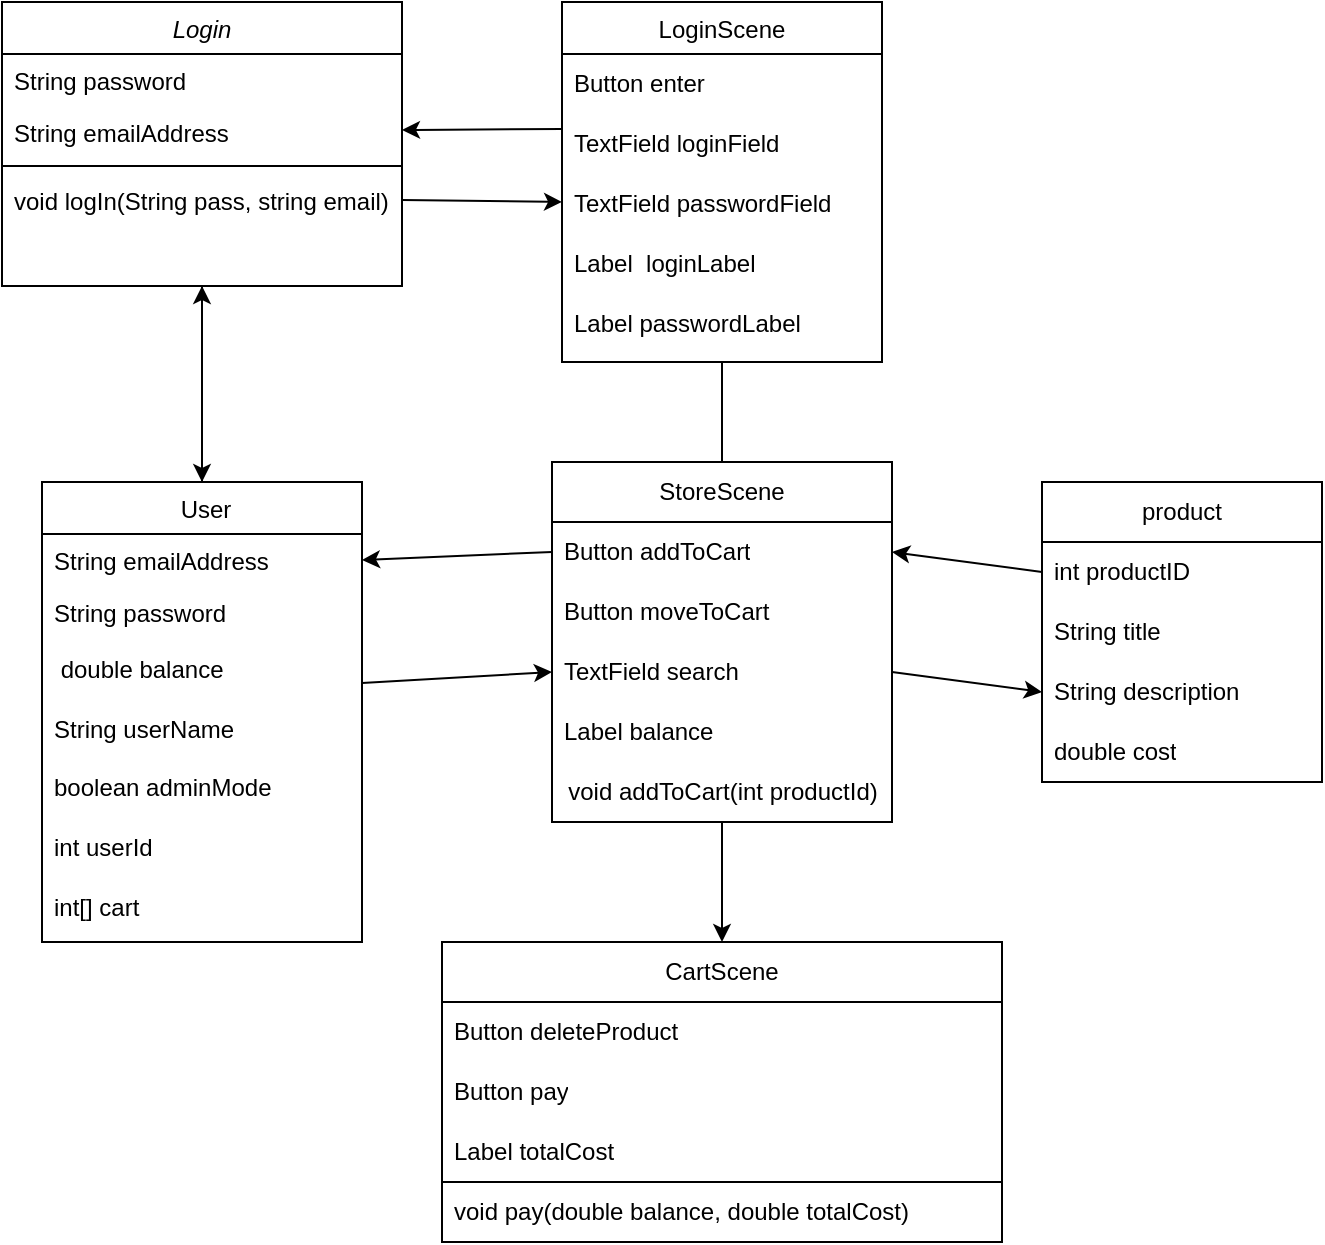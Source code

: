 <mxfile version="20.8.4" type="device"><diagram id="C5RBs43oDa-KdzZeNtuy" name="Page-1"><mxGraphModel dx="1386" dy="767" grid="1" gridSize="10" guides="1" tooltips="1" connect="1" arrows="1" fold="1" page="1" pageScale="1" pageWidth="827" pageHeight="1169" math="0" shadow="0"><root><mxCell id="WIyWlLk6GJQsqaUBKTNV-0"/><mxCell id="WIyWlLk6GJQsqaUBKTNV-1" parent="WIyWlLk6GJQsqaUBKTNV-0"/><mxCell id="EAixmxhTCROBz0t8LnZn-45" style="edgeStyle=none;rounded=0;orthogonalLoop=1;jettySize=auto;html=1;entryX=0.5;entryY=0;entryDx=0;entryDy=0;exitX=0.5;exitY=1;exitDx=0;exitDy=0;" edge="1" parent="WIyWlLk6GJQsqaUBKTNV-1" source="zkfFHV4jXpPFQw0GAbJ--0" target="zkfFHV4jXpPFQw0GAbJ--6"><mxGeometry relative="1" as="geometry"><mxPoint x="130" y="180" as="sourcePoint"/></mxGeometry></mxCell><mxCell id="zkfFHV4jXpPFQw0GAbJ--0" value="Login" style="swimlane;fontStyle=2;align=center;verticalAlign=top;childLayout=stackLayout;horizontal=1;startSize=26;horizontalStack=0;resizeParent=1;resizeLast=0;collapsible=1;marginBottom=0;rounded=0;shadow=0;strokeWidth=1;" parent="WIyWlLk6GJQsqaUBKTNV-1" vertex="1"><mxGeometry x="80" y="40" width="200" height="142" as="geometry"><mxRectangle x="230" y="140" width="160" height="26" as="alternateBounds"/></mxGeometry></mxCell><mxCell id="zkfFHV4jXpPFQw0GAbJ--1" value="String password" style="text;align=left;verticalAlign=top;spacingLeft=4;spacingRight=4;overflow=hidden;rotatable=0;points=[[0,0.5],[1,0.5]];portConstraint=eastwest;" parent="zkfFHV4jXpPFQw0GAbJ--0" vertex="1"><mxGeometry y="26" width="200" height="26" as="geometry"/></mxCell><mxCell id="zkfFHV4jXpPFQw0GAbJ--3" value="String emailAddress" style="text;align=left;verticalAlign=top;spacingLeft=4;spacingRight=4;overflow=hidden;rotatable=0;points=[[0,0.5],[1,0.5]];portConstraint=eastwest;rounded=0;shadow=0;html=0;" parent="zkfFHV4jXpPFQw0GAbJ--0" vertex="1"><mxGeometry y="52" width="200" height="26" as="geometry"/></mxCell><mxCell id="zkfFHV4jXpPFQw0GAbJ--4" value="" style="line;html=1;strokeWidth=1;align=left;verticalAlign=middle;spacingTop=-1;spacingLeft=3;spacingRight=3;rotatable=0;labelPosition=right;points=[];portConstraint=eastwest;" parent="zkfFHV4jXpPFQw0GAbJ--0" vertex="1"><mxGeometry y="78" width="200" height="8" as="geometry"/></mxCell><mxCell id="zkfFHV4jXpPFQw0GAbJ--5" value="void logIn(String pass, string email)&#10;" style="text;align=left;verticalAlign=top;spacingLeft=4;spacingRight=4;overflow=hidden;rotatable=0;points=[[0,0.5],[1,0.5]];portConstraint=eastwest;" parent="zkfFHV4jXpPFQw0GAbJ--0" vertex="1"><mxGeometry y="86" width="200" height="26" as="geometry"/></mxCell><mxCell id="EAixmxhTCROBz0t8LnZn-46" style="edgeStyle=none;rounded=0;orthogonalLoop=1;jettySize=auto;html=1;exitX=0.5;exitY=0;exitDx=0;exitDy=0;entryX=0.5;entryY=1;entryDx=0;entryDy=0;" edge="1" parent="WIyWlLk6GJQsqaUBKTNV-1" source="zkfFHV4jXpPFQw0GAbJ--6" target="zkfFHV4jXpPFQw0GAbJ--0"><mxGeometry relative="1" as="geometry"><mxPoint x="160" y="180" as="targetPoint"/></mxGeometry></mxCell><mxCell id="zkfFHV4jXpPFQw0GAbJ--6" value="User" style="swimlane;fontStyle=0;align=center;verticalAlign=top;childLayout=stackLayout;horizontal=1;startSize=26;horizontalStack=0;resizeParent=1;resizeLast=0;collapsible=1;marginBottom=0;rounded=0;shadow=0;strokeWidth=1;spacingLeft=4;" parent="WIyWlLk6GJQsqaUBKTNV-1" vertex="1"><mxGeometry x="100" y="280" width="160" height="230" as="geometry"><mxRectangle x="130" y="380" width="160" height="26" as="alternateBounds"/></mxGeometry></mxCell><mxCell id="zkfFHV4jXpPFQw0GAbJ--7" value="String emailAddress" style="text;align=left;verticalAlign=top;spacingLeft=4;spacingRight=4;overflow=hidden;rotatable=0;points=[[0,0.5],[1,0.5]];portConstraint=eastwest;" parent="zkfFHV4jXpPFQw0GAbJ--6" vertex="1"><mxGeometry y="26" width="160" height="26" as="geometry"/></mxCell><mxCell id="zkfFHV4jXpPFQw0GAbJ--8" value="String password" style="text;align=left;verticalAlign=top;spacingLeft=4;spacingRight=4;overflow=hidden;rotatable=0;points=[[0,0.5],[1,0.5]];portConstraint=eastwest;rounded=0;shadow=0;html=0;" parent="zkfFHV4jXpPFQw0GAbJ--6" vertex="1"><mxGeometry y="52" width="160" height="26" as="geometry"/></mxCell><mxCell id="EAixmxhTCROBz0t8LnZn-5" value=" double balance" style="text;strokeColor=none;fillColor=none;align=left;verticalAlign=middle;rounded=0;spacingLeft=4;" vertex="1" parent="zkfFHV4jXpPFQw0GAbJ--6"><mxGeometry y="78" width="160" height="30" as="geometry"/></mxCell><mxCell id="EAixmxhTCROBz0t8LnZn-6" value="String userName" style="text;strokeColor=none;fillColor=none;align=left;verticalAlign=middle;rounded=0;spacingLeft=4;" vertex="1" parent="zkfFHV4jXpPFQw0GAbJ--6"><mxGeometry y="108" width="160" height="30" as="geometry"/></mxCell><mxCell id="EAixmxhTCROBz0t8LnZn-7" value="boolean adminMode" style="text;html=1;strokeColor=none;fillColor=none;align=left;verticalAlign=middle;whiteSpace=wrap;rounded=0;labelBorderColor=none;spacingLeft=4;" vertex="1" parent="zkfFHV4jXpPFQw0GAbJ--6"><mxGeometry y="138" width="160" height="30" as="geometry"/></mxCell><mxCell id="EAixmxhTCROBz0t8LnZn-20" value="int userId" style="text;html=1;align=left;verticalAlign=middle;resizable=0;points=[];autosize=1;strokeColor=none;fillColor=none;spacingLeft=4;" vertex="1" parent="zkfFHV4jXpPFQw0GAbJ--6"><mxGeometry y="168" width="160" height="30" as="geometry"/></mxCell><mxCell id="EAixmxhTCROBz0t8LnZn-26" value="int[] cart" style="text;html=1;align=left;verticalAlign=middle;resizable=0;points=[];autosize=1;strokeColor=none;fillColor=none;spacingLeft=4;" vertex="1" parent="zkfFHV4jXpPFQw0GAbJ--6"><mxGeometry y="198" width="160" height="30" as="geometry"/></mxCell><mxCell id="EAixmxhTCROBz0t8LnZn-29" style="edgeStyle=none;rounded=0;orthogonalLoop=1;jettySize=auto;html=1;exitX=0.5;exitY=1;exitDx=0;exitDy=0;" edge="1" parent="WIyWlLk6GJQsqaUBKTNV-1" source="zkfFHV4jXpPFQw0GAbJ--17"><mxGeometry relative="1" as="geometry"><mxPoint x="440" y="280" as="targetPoint"/></mxGeometry></mxCell><mxCell id="zkfFHV4jXpPFQw0GAbJ--17" value="LoginScene" style="swimlane;fontStyle=0;align=center;verticalAlign=top;childLayout=stackLayout;horizontal=1;startSize=26;horizontalStack=0;resizeParent=1;resizeLast=0;collapsible=1;marginBottom=0;rounded=0;shadow=0;strokeWidth=1;" parent="WIyWlLk6GJQsqaUBKTNV-1" vertex="1"><mxGeometry x="360" y="40" width="160" height="180" as="geometry"><mxRectangle x="550" y="140" width="160" height="26" as="alternateBounds"/></mxGeometry></mxCell><mxCell id="EAixmxhTCROBz0t8LnZn-10" value="Button enter" style="text;html=1;strokeColor=none;fillColor=none;align=left;verticalAlign=middle;whiteSpace=wrap;rounded=0;labelBorderColor=none;spacingLeft=4;" vertex="1" parent="zkfFHV4jXpPFQw0GAbJ--17"><mxGeometry y="26" width="160" height="30" as="geometry"/></mxCell><mxCell id="EAixmxhTCROBz0t8LnZn-11" value="TextField loginField" style="text;html=1;strokeColor=none;fillColor=none;align=left;verticalAlign=middle;whiteSpace=wrap;rounded=0;labelBorderColor=none;spacingLeft=4;" vertex="1" parent="zkfFHV4jXpPFQw0GAbJ--17"><mxGeometry y="56" width="160" height="30" as="geometry"/></mxCell><mxCell id="EAixmxhTCROBz0t8LnZn-12" value="TextField passwordField" style="text;html=1;align=left;verticalAlign=middle;resizable=0;points=[];autosize=1;strokeColor=none;fillColor=none;spacingLeft=4;" vertex="1" parent="zkfFHV4jXpPFQw0GAbJ--17"><mxGeometry y="86" width="160" height="30" as="geometry"/></mxCell><mxCell id="EAixmxhTCROBz0t8LnZn-13" value="Label&amp;nbsp; loginLabel" style="text;html=1;align=left;verticalAlign=middle;resizable=0;points=[];autosize=1;strokeColor=none;fillColor=none;spacingLeft=4;" vertex="1" parent="zkfFHV4jXpPFQw0GAbJ--17"><mxGeometry y="116" width="160" height="30" as="geometry"/></mxCell><mxCell id="EAixmxhTCROBz0t8LnZn-14" value="Label passwordLabel" style="text;html=1;strokeColor=none;fillColor=none;align=left;verticalAlign=middle;whiteSpace=wrap;rounded=0;labelBorderColor=none;spacingLeft=4;" vertex="1" parent="zkfFHV4jXpPFQw0GAbJ--17"><mxGeometry y="146" width="160" height="30" as="geometry"/></mxCell><mxCell id="EAixmxhTCROBz0t8LnZn-16" value="StoreScene" style="swimlane;fontStyle=0;childLayout=stackLayout;horizontal=1;startSize=30;horizontalStack=0;resizeParent=1;resizeParentMax=0;resizeLast=0;collapsible=1;marginBottom=0;whiteSpace=wrap;html=1;labelBorderColor=none;" vertex="1" parent="WIyWlLk6GJQsqaUBKTNV-1"><mxGeometry x="355" y="270" width="170" height="180" as="geometry"/></mxCell><mxCell id="EAixmxhTCROBz0t8LnZn-17" value="Button addToCart" style="text;strokeColor=none;fillColor=none;align=left;verticalAlign=middle;spacingLeft=4;spacingRight=4;overflow=hidden;points=[[0,0.5],[1,0.5]];portConstraint=eastwest;rotatable=0;whiteSpace=wrap;html=1;labelBorderColor=none;" vertex="1" parent="EAixmxhTCROBz0t8LnZn-16"><mxGeometry y="30" width="170" height="30" as="geometry"/></mxCell><mxCell id="EAixmxhTCROBz0t8LnZn-42" value="Button moveToCart" style="text;html=1;align=left;verticalAlign=middle;resizable=0;points=[];autosize=1;strokeColor=none;fillColor=none;spacingLeft=4;" vertex="1" parent="EAixmxhTCROBz0t8LnZn-16"><mxGeometry y="60" width="170" height="30" as="geometry"/></mxCell><mxCell id="EAixmxhTCROBz0t8LnZn-18" value="TextField search" style="text;strokeColor=none;fillColor=none;align=left;verticalAlign=middle;spacingLeft=4;spacingRight=4;overflow=hidden;points=[[0,0.5],[1,0.5]];portConstraint=eastwest;rotatable=0;whiteSpace=wrap;html=1;labelBorderColor=none;" vertex="1" parent="EAixmxhTCROBz0t8LnZn-16"><mxGeometry y="90" width="170" height="30" as="geometry"/></mxCell><mxCell id="EAixmxhTCROBz0t8LnZn-19" value="Label balance" style="text;strokeColor=none;fillColor=none;align=left;verticalAlign=middle;spacingLeft=4;spacingRight=4;overflow=hidden;points=[[0,0.5],[1,0.5]];portConstraint=eastwest;rotatable=0;whiteSpace=wrap;html=1;labelBorderColor=none;" vertex="1" parent="EAixmxhTCROBz0t8LnZn-16"><mxGeometry y="120" width="170" height="30" as="geometry"/></mxCell><mxCell id="EAixmxhTCROBz0t8LnZn-32" value="void addToCart(int productId)" style="text;html=1;align=center;verticalAlign=middle;resizable=0;points=[];autosize=1;strokeColor=none;fillColor=none;labelBorderColor=none;rotation=0;" vertex="1" parent="EAixmxhTCROBz0t8LnZn-16"><mxGeometry y="150" width="170" height="30" as="geometry"/></mxCell><mxCell id="EAixmxhTCROBz0t8LnZn-28" style="edgeStyle=none;rounded=0;orthogonalLoop=1;jettySize=auto;html=1;exitX=0;exitY=0.25;exitDx=0;exitDy=0;" edge="1" parent="WIyWlLk6GJQsqaUBKTNV-1" source="EAixmxhTCROBz0t8LnZn-11"><mxGeometry relative="1" as="geometry"><mxPoint x="280" y="104" as="targetPoint"/></mxGeometry></mxCell><mxCell id="EAixmxhTCROBz0t8LnZn-30" style="edgeStyle=none;rounded=0;orthogonalLoop=1;jettySize=auto;html=1;exitX=0;exitY=0.5;exitDx=0;exitDy=0;entryX=1;entryY=0.5;entryDx=0;entryDy=0;" edge="1" parent="WIyWlLk6GJQsqaUBKTNV-1" source="EAixmxhTCROBz0t8LnZn-17" target="zkfFHV4jXpPFQw0GAbJ--7"><mxGeometry relative="1" as="geometry"><mxPoint x="240" y="325" as="targetPoint"/></mxGeometry></mxCell><mxCell id="EAixmxhTCROBz0t8LnZn-31" style="edgeStyle=none;rounded=0;orthogonalLoop=1;jettySize=auto;html=1;exitX=1;exitY=0.75;exitDx=0;exitDy=0;entryX=0;entryY=0.5;entryDx=0;entryDy=0;" edge="1" parent="WIyWlLk6GJQsqaUBKTNV-1" source="EAixmxhTCROBz0t8LnZn-5" target="EAixmxhTCROBz0t8LnZn-18"><mxGeometry relative="1" as="geometry"/></mxCell><mxCell id="EAixmxhTCROBz0t8LnZn-35" value="product" style="swimlane;fontStyle=0;childLayout=stackLayout;horizontal=1;startSize=30;horizontalStack=0;resizeParent=1;resizeParentMax=0;resizeLast=0;collapsible=1;marginBottom=0;whiteSpace=wrap;html=1;labelBorderColor=none;" vertex="1" parent="WIyWlLk6GJQsqaUBKTNV-1"><mxGeometry x="600" y="280" width="140" height="150" as="geometry"/></mxCell><mxCell id="EAixmxhTCROBz0t8LnZn-36" value="int productID" style="text;strokeColor=none;fillColor=none;align=left;verticalAlign=middle;spacingLeft=4;spacingRight=4;overflow=hidden;points=[[0,0.5],[1,0.5]];portConstraint=eastwest;rotatable=0;whiteSpace=wrap;html=1;labelBorderColor=none;" vertex="1" parent="EAixmxhTCROBz0t8LnZn-35"><mxGeometry y="30" width="140" height="30" as="geometry"/></mxCell><mxCell id="EAixmxhTCROBz0t8LnZn-39" value="String title" style="text;html=1;align=left;verticalAlign=middle;resizable=0;points=[];autosize=1;strokeColor=none;fillColor=none;spacingLeft=4;" vertex="1" parent="EAixmxhTCROBz0t8LnZn-35"><mxGeometry y="60" width="140" height="30" as="geometry"/></mxCell><mxCell id="EAixmxhTCROBz0t8LnZn-38" value="String description" style="text;strokeColor=none;fillColor=none;align=left;verticalAlign=middle;spacingLeft=4;spacingRight=4;overflow=hidden;points=[[0,0.5],[1,0.5]];portConstraint=eastwest;rotatable=0;whiteSpace=wrap;html=1;labelBorderColor=none;" vertex="1" parent="EAixmxhTCROBz0t8LnZn-35"><mxGeometry y="90" width="140" height="30" as="geometry"/></mxCell><mxCell id="EAixmxhTCROBz0t8LnZn-37" value="double cost" style="text;strokeColor=none;fillColor=none;align=left;verticalAlign=middle;spacingLeft=4;spacingRight=4;overflow=hidden;points=[[0,0.5],[1,0.5]];portConstraint=eastwest;rotatable=0;whiteSpace=wrap;html=1;labelBorderColor=none;" vertex="1" parent="EAixmxhTCROBz0t8LnZn-35"><mxGeometry y="120" width="140" height="30" as="geometry"/></mxCell><mxCell id="EAixmxhTCROBz0t8LnZn-40" style="edgeStyle=none;rounded=0;orthogonalLoop=1;jettySize=auto;html=1;exitX=0;exitY=0.5;exitDx=0;exitDy=0;entryX=1;entryY=0.5;entryDx=0;entryDy=0;" edge="1" parent="WIyWlLk6GJQsqaUBKTNV-1" source="EAixmxhTCROBz0t8LnZn-36" target="EAixmxhTCROBz0t8LnZn-17"><mxGeometry relative="1" as="geometry"/></mxCell><mxCell id="EAixmxhTCROBz0t8LnZn-41" style="edgeStyle=none;rounded=0;orthogonalLoop=1;jettySize=auto;html=1;exitX=1;exitY=0.5;exitDx=0;exitDy=0;entryX=0;entryY=0.5;entryDx=0;entryDy=0;" edge="1" parent="WIyWlLk6GJQsqaUBKTNV-1" source="EAixmxhTCROBz0t8LnZn-18" target="EAixmxhTCROBz0t8LnZn-38"><mxGeometry relative="1" as="geometry"/></mxCell><mxCell id="EAixmxhTCROBz0t8LnZn-44" style="edgeStyle=none;rounded=0;orthogonalLoop=1;jettySize=auto;html=1;exitX=1;exitY=0.5;exitDx=0;exitDy=0;" edge="1" parent="WIyWlLk6GJQsqaUBKTNV-1" source="zkfFHV4jXpPFQw0GAbJ--5" target="EAixmxhTCROBz0t8LnZn-12"><mxGeometry relative="1" as="geometry"/></mxCell><mxCell id="EAixmxhTCROBz0t8LnZn-48" value="CartScene" style="swimlane;fontStyle=0;childLayout=stackLayout;horizontal=1;startSize=30;horizontalStack=0;resizeParent=1;resizeParentMax=0;resizeLast=0;collapsible=1;marginBottom=0;whiteSpace=wrap;html=1;labelBorderColor=none;" vertex="1" parent="WIyWlLk6GJQsqaUBKTNV-1"><mxGeometry x="300" y="510" width="280" height="150" as="geometry"><mxRectangle x="355" y="510" width="100" height="30" as="alternateBounds"/></mxGeometry></mxCell><mxCell id="EAixmxhTCROBz0t8LnZn-49" value="Button deleteProduct" style="text;strokeColor=none;fillColor=none;align=left;verticalAlign=middle;spacingLeft=4;spacingRight=4;overflow=hidden;points=[[0,0.5],[1,0.5]];portConstraint=eastwest;rotatable=0;whiteSpace=wrap;html=1;labelBorderColor=none;" vertex="1" parent="EAixmxhTCROBz0t8LnZn-48"><mxGeometry y="30" width="280" height="30" as="geometry"/></mxCell><mxCell id="EAixmxhTCROBz0t8LnZn-50" value="Button pay" style="text;strokeColor=none;fillColor=none;align=left;verticalAlign=middle;spacingLeft=4;spacingRight=4;overflow=hidden;points=[[0,0.5],[1,0.5]];portConstraint=eastwest;rotatable=0;whiteSpace=wrap;html=1;labelBorderColor=none;" vertex="1" parent="EAixmxhTCROBz0t8LnZn-48"><mxGeometry y="60" width="280" height="30" as="geometry"/></mxCell><mxCell id="EAixmxhTCROBz0t8LnZn-53" value="" style="endArrow=none;html=1;rounded=0;entryX=1;entryY=0;entryDx=0;entryDy=0;entryPerimeter=0;" edge="1" parent="EAixmxhTCROBz0t8LnZn-48" target="EAixmxhTCROBz0t8LnZn-52"><mxGeometry width="50" height="50" relative="1" as="geometry"><mxPoint y="120" as="sourcePoint"/><mxPoint x="50" y="70" as="targetPoint"/></mxGeometry></mxCell><mxCell id="EAixmxhTCROBz0t8LnZn-51" value="Label totalCost" style="text;strokeColor=none;fillColor=none;align=left;verticalAlign=middle;spacingLeft=4;spacingRight=4;overflow=hidden;points=[[0,0.5],[1,0.5]];portConstraint=eastwest;rotatable=0;whiteSpace=wrap;html=1;labelBorderColor=none;" vertex="1" parent="EAixmxhTCROBz0t8LnZn-48"><mxGeometry y="90" width="280" height="30" as="geometry"/></mxCell><mxCell id="EAixmxhTCROBz0t8LnZn-52" value="void pay(double balance, double totalCost)" style="text;html=1;align=left;verticalAlign=middle;resizable=0;points=[];autosize=1;strokeColor=none;fillColor=none;spacingLeft=4;" vertex="1" parent="EAixmxhTCROBz0t8LnZn-48"><mxGeometry y="120" width="280" height="30" as="geometry"/></mxCell><mxCell id="EAixmxhTCROBz0t8LnZn-57" style="edgeStyle=none;rounded=0;orthogonalLoop=1;jettySize=auto;html=1;entryX=0.5;entryY=0;entryDx=0;entryDy=0;" edge="1" parent="WIyWlLk6GJQsqaUBKTNV-1" source="EAixmxhTCROBz0t8LnZn-16" target="EAixmxhTCROBz0t8LnZn-48"><mxGeometry relative="1" as="geometry"><mxPoint x="400" y="500" as="targetPoint"/></mxGeometry></mxCell></root></mxGraphModel></diagram></mxfile>